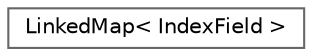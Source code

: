 digraph "Graphical Class Hierarchy"
{
 // INTERACTIVE_SVG=YES
 // LATEX_PDF_SIZE
  bgcolor="transparent";
  edge [fontname=Helvetica,fontsize=10,labelfontname=Helvetica,labelfontsize=10];
  node [fontname=Helvetica,fontsize=10,shape=box,height=0.2,width=0.4];
  rankdir="LR";
  Node0 [id="Node000000",label="LinkedMap\< IndexField \>",height=0.2,width=0.4,color="grey40", fillcolor="white", style="filled",URL="$d0/d2c/class_linked_map.html",tooltip=" "];
}
